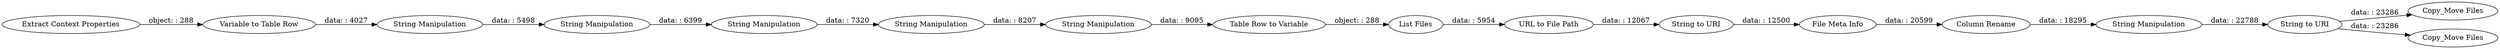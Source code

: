 digraph {
	"-2058794912664804186_48" [label="String Manipulation"]
	"-2058794912664804186_28" [label="Copy_Move Files"]
	"-2058794912664804186_27" [label="URL to File Path"]
	"-2058794912664804186_123" [label="Table Row to Variable"]
	"-2058794912664804186_124" [label="String Manipulation"]
	"-2058794912664804186_122" [label="String Manipulation"]
	"-2058794912664804186_129" [label="String Manipulation"]
	"-2058794912664804186_16" [label="File Meta Info"]
	"-2058794912664804186_127" [label="String to URI"]
	"-2058794912664804186_128" [label="Copy_Move Files"]
	"-2058794912664804186_47" [label="String Manipulation"]
	"-2058794912664804186_125" [label="Column Rename"]
	"-2058794912664804186_17" [label="String to URI"]
	"-2058794912664804186_3" [label="Extract Context Properties"]
	"-2058794912664804186_15" [label="List Files"]
	"-2058794912664804186_52" [label="Variable to Table Row"]
	"-2058794912664804186_120" [label="String Manipulation"]
	"-2058794912664804186_127" -> "-2058794912664804186_28" [label="data: : 23286"]
	"-2058794912664804186_122" -> "-2058794912664804186_124" [label="data: : 7320"]
	"-2058794912664804186_17" -> "-2058794912664804186_16" [label="data: : 12500"]
	"-2058794912664804186_120" -> "-2058794912664804186_127" [label="data: : 22788"]
	"-2058794912664804186_15" -> "-2058794912664804186_27" [label="data: : 5954"]
	"-2058794912664804186_3" -> "-2058794912664804186_52" [label="object: : 288"]
	"-2058794912664804186_16" -> "-2058794912664804186_125" [label="data: : 20599"]
	"-2058794912664804186_27" -> "-2058794912664804186_17" [label="data: : 12067"]
	"-2058794912664804186_47" -> "-2058794912664804186_122" [label="data: : 6399"]
	"-2058794912664804186_48" -> "-2058794912664804186_47" [label="data: : 5498"]
	"-2058794912664804186_124" -> "-2058794912664804186_129" [label="data: : 8207"]
	"-2058794912664804186_123" -> "-2058794912664804186_15" [label="object: : 288"]
	"-2058794912664804186_125" -> "-2058794912664804186_120" [label="data: : 18295"]
	"-2058794912664804186_127" -> "-2058794912664804186_128" [label="data: : 23286"]
	"-2058794912664804186_129" -> "-2058794912664804186_123" [label="data: : 9095"]
	"-2058794912664804186_52" -> "-2058794912664804186_48" [label="data: : 4027"]
	rankdir=LR
}
